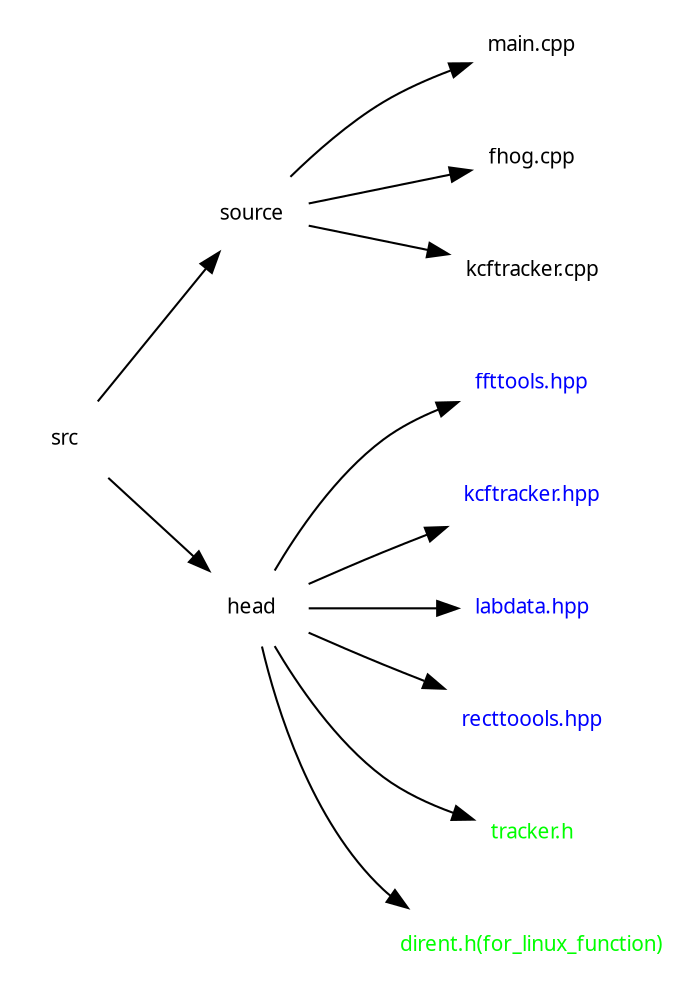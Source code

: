 digraph ast{
	rankdir=LR;
	fontname = "Microsoft YaHei";
	fontsize = 10;

	node [shape = circle, fontname = "Microsoft YaHei", fontsize = 10];
	edge [fontname = "Microsoft YaHei", fontsize = 10];
	node [shape="plaintext"];

	src [label="src"];
  source [label="source"];
	main [label="main.cpp"];
	fhog [label="fhog.cpp"];
  kcftracker_cpp [label="kcftracker.cpp"];

  head [label="head"];
	ffttools [label="ffttools.hpp",fontcolor=blue];
  kcftracker_hpp [label="kcftracker.hpp",fontcolor=blue];
  labdata [label="labdata.hpp",fontcolor=blue];
  recttoools [label="recttoools.hpp",fontcolor=blue];

  tracker [label="tracker.h",fontcolor=green];
  dirent [label="dirent.h(for_linux_function)",fontcolor=green];



	src -> source;
	src -> head;

  source -> main; source -> fhog; source -> kcftracker_cpp;

  head -> ffttools; head -> kcftracker_hpp; head -> labdata; head -> recttoools; head -> tracker; head -> dirent;

}
